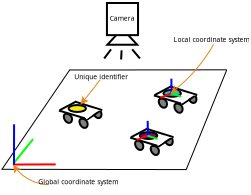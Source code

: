 <?xml version="1.0" encoding="UTF-8"?>
<dia:diagram xmlns:dia="http://www.lysator.liu.se/~alla/dia/">
  <dia:layer name="Background" visible="true" active="true">
    <dia:object type="Geometric - Isoceles Triangle" version="1" id="O0">
      <dia:attribute name="obj_pos">
        <dia:point val="22.929,13.872"/>
      </dia:attribute>
      <dia:attribute name="obj_bb">
        <dia:rectangle val="22.815,13.799;24.534,14.725"/>
      </dia:attribute>
      <dia:attribute name="meta">
        <dia:composite type="dict"/>
      </dia:attribute>
      <dia:attribute name="elem_corner">
        <dia:point val="22.929,13.872"/>
      </dia:attribute>
      <dia:attribute name="elem_width">
        <dia:real val="1.49"/>
      </dia:attribute>
      <dia:attribute name="elem_height">
        <dia:real val="0.802"/>
      </dia:attribute>
      <dia:attribute name="line_width">
        <dia:real val="0.1"/>
      </dia:attribute>
      <dia:attribute name="line_colour">
        <dia:color val="#000000"/>
      </dia:attribute>
      <dia:attribute name="fill_colour">
        <dia:color val="#ffffff"/>
      </dia:attribute>
      <dia:attribute name="show_background">
        <dia:boolean val="true"/>
      </dia:attribute>
      <dia:attribute name="line_style">
        <dia:enum val="0"/>
        <dia:real val="1"/>
      </dia:attribute>
      <dia:attribute name="flip_horizontal">
        <dia:boolean val="false"/>
      </dia:attribute>
      <dia:attribute name="flip_vertical">
        <dia:boolean val="false"/>
      </dia:attribute>
      <dia:attribute name="subscale">
        <dia:real val="1"/>
      </dia:attribute>
    </dia:object>
    <dia:object type="Geometric - Perfect Square" version="1" id="O1">
      <dia:attribute name="obj_pos">
        <dia:point val="22.908,12.588"/>
      </dia:attribute>
      <dia:attribute name="obj_bb">
        <dia:rectangle val="22.858,12.538;24.513,14.245"/>
      </dia:attribute>
      <dia:attribute name="meta">
        <dia:composite type="dict"/>
      </dia:attribute>
      <dia:attribute name="elem_corner">
        <dia:point val="22.908,12.588"/>
      </dia:attribute>
      <dia:attribute name="elem_width">
        <dia:real val="1.555"/>
      </dia:attribute>
      <dia:attribute name="elem_height">
        <dia:real val="1.607"/>
      </dia:attribute>
      <dia:attribute name="line_width">
        <dia:real val="0.1"/>
      </dia:attribute>
      <dia:attribute name="line_colour">
        <dia:color val="#000000"/>
      </dia:attribute>
      <dia:attribute name="fill_colour">
        <dia:color val="#ffffff"/>
      </dia:attribute>
      <dia:attribute name="show_background">
        <dia:boolean val="true"/>
      </dia:attribute>
      <dia:attribute name="line_style">
        <dia:enum val="0"/>
        <dia:real val="1"/>
      </dia:attribute>
      <dia:attribute name="flip_horizontal">
        <dia:boolean val="false"/>
      </dia:attribute>
      <dia:attribute name="flip_vertical">
        <dia:boolean val="false"/>
      </dia:attribute>
      <dia:attribute name="subscale">
        <dia:real val="1"/>
      </dia:attribute>
    </dia:object>
    <dia:object type="Standard - Beziergon" version="0" id="O2">
      <dia:attribute name="obj_pos">
        <dia:point val="22.421,17.896"/>
      </dia:attribute>
      <dia:attribute name="obj_bb">
        <dia:rectangle val="22.174,17.836;22.687,18.394"/>
      </dia:attribute>
      <dia:attribute name="bez_points">
        <dia:point val="22.421,17.896"/>
        <dia:point val="22.737,17.98"/>
        <dia:point val="22.674,18.401"/>
        <dia:point val="22.442,18.337"/>
        <dia:point val="22.211,18.274"/>
        <dia:point val="22.106,17.812"/>
      </dia:attribute>
      <dia:attribute name="corner_types">
        <dia:enum val="50663136"/>
        <dia:enum val="0"/>
        <dia:enum val="0"/>
      </dia:attribute>
      <dia:attribute name="line_width">
        <dia:real val="0.1"/>
      </dia:attribute>
      <dia:attribute name="inner_color">
        <dia:color val="#7f7f7f"/>
      </dia:attribute>
      <dia:attribute name="show_background">
        <dia:boolean val="true"/>
      </dia:attribute>
    </dia:object>
    <dia:object type="Standard - Text" version="1" id="O3">
      <dia:attribute name="obj_pos">
        <dia:point val="23.053,13.472"/>
      </dia:attribute>
      <dia:attribute name="obj_bb">
        <dia:rectangle val="23.053,13.157;24.384,13.975"/>
      </dia:attribute>
      <dia:attribute name="text">
        <dia:composite type="text">
          <dia:attribute name="string">
            <dia:string>#Camera
#</dia:string>
          </dia:attribute>
          <dia:attribute name="font">
            <dia:font family="sans" style="0" name="Helvetica"/>
          </dia:attribute>
          <dia:attribute name="height">
            <dia:real val="0.423"/>
          </dia:attribute>
          <dia:attribute name="pos">
            <dia:point val="23.053,13.472"/>
          </dia:attribute>
          <dia:attribute name="color">
            <dia:color val="#000000"/>
          </dia:attribute>
          <dia:attribute name="alignment">
            <dia:enum val="0"/>
          </dia:attribute>
        </dia:composite>
      </dia:attribute>
      <dia:attribute name="valign">
        <dia:enum val="3"/>
      </dia:attribute>
    </dia:object>
    <dia:object type="Standard - Line" version="0" id="O4">
      <dia:attribute name="obj_pos">
        <dia:point val="17.659,20.904"/>
      </dia:attribute>
      <dia:attribute name="obj_bb">
        <dia:rectangle val="17.625,15.885;21.091,20.939"/>
      </dia:attribute>
      <dia:attribute name="conn_endpoints">
        <dia:point val="17.659,20.904"/>
        <dia:point val="21.056,15.92"/>
      </dia:attribute>
      <dia:attribute name="numcp">
        <dia:int val="1"/>
      </dia:attribute>
      <dia:attribute name="line_width">
        <dia:real val="0.05"/>
      </dia:attribute>
    </dia:object>
    <dia:object type="Standard - Line" version="0" id="O5">
      <dia:attribute name="obj_pos">
        <dia:point val="21.043,15.938"/>
      </dia:attribute>
      <dia:attribute name="obj_bb">
        <dia:rectangle val="21.018,15.905;28.93,15.963"/>
      </dia:attribute>
      <dia:attribute name="conn_endpoints">
        <dia:point val="21.043,15.938"/>
        <dia:point val="28.905,15.93"/>
      </dia:attribute>
      <dia:attribute name="numcp">
        <dia:int val="1"/>
      </dia:attribute>
      <dia:attribute name="line_width">
        <dia:real val="0.05"/>
      </dia:attribute>
    </dia:object>
    <dia:object type="Standard - Line" version="0" id="O6">
      <dia:attribute name="obj_pos">
        <dia:point val="17.636,20.904"/>
      </dia:attribute>
      <dia:attribute name="obj_bb">
        <dia:rectangle val="17.611,20.879;26.917,20.942"/>
      </dia:attribute>
      <dia:attribute name="conn_endpoints">
        <dia:point val="17.636,20.904"/>
        <dia:point val="26.892,20.917"/>
      </dia:attribute>
      <dia:attribute name="numcp">
        <dia:int val="1"/>
      </dia:attribute>
      <dia:attribute name="line_width">
        <dia:real val="0.05"/>
      </dia:attribute>
    </dia:object>
    <dia:object type="Standard - Line" version="0" id="O7">
      <dia:attribute name="obj_pos">
        <dia:point val="28.897,15.936"/>
      </dia:attribute>
      <dia:attribute name="obj_bb">
        <dia:rectangle val="26.84,15.903;28.929,20.943"/>
      </dia:attribute>
      <dia:attribute name="conn_endpoints">
        <dia:point val="28.897,15.936"/>
        <dia:point val="26.873,20.91"/>
      </dia:attribute>
      <dia:attribute name="numcp">
        <dia:int val="1"/>
      </dia:attribute>
      <dia:attribute name="line_width">
        <dia:real val="0.05"/>
      </dia:attribute>
    </dia:object>
    <dia:object type="Standard - Line" version="0" id="O8">
      <dia:attribute name="obj_pos">
        <dia:point val="18.23,20.615"/>
      </dia:attribute>
      <dia:attribute name="obj_bb">
        <dia:rectangle val="18.16,19.321;19.288,20.685"/>
      </dia:attribute>
      <dia:attribute name="conn_endpoints">
        <dia:point val="18.23,20.615"/>
        <dia:point val="19.218,19.391"/>
      </dia:attribute>
      <dia:attribute name="numcp">
        <dia:int val="1"/>
      </dia:attribute>
      <dia:attribute name="line_color">
        <dia:color val="#00ff00"/>
      </dia:attribute>
    </dia:object>
    <dia:object type="Standard - Line" version="0" id="O9">
      <dia:attribute name="obj_pos">
        <dia:point val="18.207,20.665"/>
      </dia:attribute>
      <dia:attribute name="obj_bb">
        <dia:rectangle val="18.157,20.606;20.397,20.715"/>
      </dia:attribute>
      <dia:attribute name="conn_endpoints">
        <dia:point val="18.207,20.665"/>
        <dia:point val="20.347,20.657"/>
      </dia:attribute>
      <dia:attribute name="numcp">
        <dia:int val="1"/>
      </dia:attribute>
      <dia:attribute name="line_color">
        <dia:color val="#ff0000"/>
      </dia:attribute>
    </dia:object>
    <dia:object type="Standard - Line" version="0" id="O10">
      <dia:attribute name="obj_pos">
        <dia:point val="18.26,20.674"/>
      </dia:attribute>
      <dia:attribute name="obj_bb">
        <dia:rectangle val="18.21,18.602;18.315,20.724"/>
      </dia:attribute>
      <dia:attribute name="conn_endpoints">
        <dia:point val="18.26,20.674"/>
        <dia:point val="18.265,18.652"/>
      </dia:attribute>
      <dia:attribute name="numcp">
        <dia:int val="1"/>
      </dia:attribute>
      <dia:attribute name="line_color">
        <dia:color val="#0000ff"/>
      </dia:attribute>
    </dia:object>
    <dia:object type="Standard - Beziergon" version="0" id="O11">
      <dia:attribute name="obj_pos">
        <dia:point val="20.948,18.135"/>
      </dia:attribute>
      <dia:attribute name="obj_bb">
        <dia:rectangle val="20.701,18.075;21.214,18.633"/>
      </dia:attribute>
      <dia:attribute name="bez_points">
        <dia:point val="20.948,18.135"/>
        <dia:point val="21.264,18.219"/>
        <dia:point val="21.201,18.639"/>
        <dia:point val="20.969,18.576"/>
        <dia:point val="20.738,18.513"/>
        <dia:point val="20.633,18.051"/>
      </dia:attribute>
      <dia:attribute name="corner_types">
        <dia:enum val="50663136"/>
        <dia:enum val="0"/>
        <dia:enum val="0"/>
      </dia:attribute>
      <dia:attribute name="line_width">
        <dia:real val="0.1"/>
      </dia:attribute>
      <dia:attribute name="inner_color">
        <dia:color val="#7f7f7f"/>
      </dia:attribute>
      <dia:attribute name="show_background">
        <dia:boolean val="true"/>
      </dia:attribute>
    </dia:object>
    <dia:object type="Standard - Line" version="0" id="O12">
      <dia:attribute name="obj_pos">
        <dia:point val="20.507,17.966"/>
      </dia:attribute>
      <dia:attribute name="obj_bb">
        <dia:rectangle val="20.445,17.904;22.041,18.47"/>
      </dia:attribute>
      <dia:attribute name="conn_endpoints">
        <dia:point val="20.507,17.966"/>
        <dia:point val="21.978,18.408"/>
      </dia:attribute>
      <dia:attribute name="numcp">
        <dia:int val="1"/>
      </dia:attribute>
    </dia:object>
    <dia:object type="Standard - Beziergon" version="0" id="O13">
      <dia:attribute name="obj_pos">
        <dia:point val="21.729,18.386"/>
      </dia:attribute>
      <dia:attribute name="obj_bb">
        <dia:rectangle val="21.482,18.326;21.995,18.884"/>
      </dia:attribute>
      <dia:attribute name="bez_points">
        <dia:point val="21.729,18.386"/>
        <dia:point val="22.045,18.47"/>
        <dia:point val="21.982,18.891"/>
        <dia:point val="21.75,18.828"/>
        <dia:point val="21.519,18.765"/>
        <dia:point val="21.414,18.302"/>
      </dia:attribute>
      <dia:attribute name="corner_types">
        <dia:enum val="50663136"/>
        <dia:enum val="0"/>
        <dia:enum val="0"/>
      </dia:attribute>
      <dia:attribute name="line_width">
        <dia:real val="0.1"/>
      </dia:attribute>
      <dia:attribute name="inner_color">
        <dia:color val="#7f7f7f"/>
      </dia:attribute>
      <dia:attribute name="show_background">
        <dia:boolean val="true"/>
      </dia:attribute>
    </dia:object>
    <dia:object type="Standard - Line" version="0" id="O14">
      <dia:attribute name="obj_pos">
        <dia:point val="20.549,17.945"/>
      </dia:attribute>
      <dia:attribute name="obj_bb">
        <dia:rectangle val="20.481,17.439;21.448,18.013"/>
      </dia:attribute>
      <dia:attribute name="conn_endpoints">
        <dia:point val="20.549,17.945"/>
        <dia:point val="21.381,17.507"/>
      </dia:attribute>
      <dia:attribute name="numcp">
        <dia:int val="1"/>
      </dia:attribute>
    </dia:object>
    <dia:object type="Standard - Line" version="0" id="O15">
      <dia:attribute name="obj_pos">
        <dia:point val="21.327,17.525"/>
      </dia:attribute>
      <dia:attribute name="obj_bb">
        <dia:rectangle val="21.264,17.462;22.735,18.008"/>
      </dia:attribute>
      <dia:attribute name="conn_endpoints">
        <dia:point val="21.327,17.525"/>
        <dia:point val="22.672,17.945"/>
      </dia:attribute>
      <dia:attribute name="numcp">
        <dia:int val="1"/>
      </dia:attribute>
    </dia:object>
    <dia:object type="Standard - Line" version="0" id="O16">
      <dia:attribute name="obj_pos">
        <dia:point val="22.652,17.922"/>
      </dia:attribute>
      <dia:attribute name="obj_bb">
        <dia:rectangle val="21.863,17.853;22.721,18.476"/>
      </dia:attribute>
      <dia:attribute name="conn_endpoints">
        <dia:point val="22.652,17.922"/>
        <dia:point val="21.933,18.406"/>
      </dia:attribute>
      <dia:attribute name="numcp">
        <dia:int val="1"/>
      </dia:attribute>
    </dia:object>
    <dia:object type="Geometric - Isoceles Triangle" version="1" id="O17">
      <dia:attribute name="obj_pos">
        <dia:point val="22.057,17.888"/>
      </dia:attribute>
      <dia:attribute name="obj_bb">
        <dia:rectangle val="21.899,17.862;22.63,17.98"/>
      </dia:attribute>
      <dia:attribute name="meta">
        <dia:composite type="dict"/>
      </dia:attribute>
      <dia:attribute name="elem_corner">
        <dia:point val="22.057,17.888"/>
      </dia:attribute>
      <dia:attribute name="elem_width">
        <dia:real val="0.415"/>
      </dia:attribute>
      <dia:attribute name="elem_height">
        <dia:real val="0.067"/>
      </dia:attribute>
      <dia:attribute name="line_width">
        <dia:real val="0.05"/>
      </dia:attribute>
      <dia:attribute name="line_colour">
        <dia:color val="#ffffff"/>
      </dia:attribute>
      <dia:attribute name="fill_colour">
        <dia:color val="#ffffff"/>
      </dia:attribute>
      <dia:attribute name="show_background">
        <dia:boolean val="true"/>
      </dia:attribute>
      <dia:attribute name="line_style">
        <dia:enum val="0"/>
        <dia:real val="1"/>
      </dia:attribute>
      <dia:attribute name="flip_horizontal">
        <dia:boolean val="false"/>
      </dia:attribute>
      <dia:attribute name="flip_vertical">
        <dia:boolean val="false"/>
      </dia:attribute>
      <dia:attribute name="subscale">
        <dia:real val="1"/>
      </dia:attribute>
    </dia:object>
    <dia:object type="Geometric - Vertical Parallelogram" version="1" id="O18">
      <dia:attribute name="obj_pos">
        <dia:point val="21.932,17.983"/>
      </dia:attribute>
      <dia:attribute name="obj_bb">
        <dia:rectangle val="21.882,17.886;22.203,18.391"/>
      </dia:attribute>
      <dia:attribute name="meta">
        <dia:composite type="dict"/>
      </dia:attribute>
      <dia:attribute name="elem_corner">
        <dia:point val="21.932,17.983"/>
      </dia:attribute>
      <dia:attribute name="elem_width">
        <dia:real val="0.221"/>
      </dia:attribute>
      <dia:attribute name="elem_height">
        <dia:real val="0.312"/>
      </dia:attribute>
      <dia:attribute name="line_width">
        <dia:real val="0.1"/>
      </dia:attribute>
      <dia:attribute name="line_colour">
        <dia:color val="#ffffff"/>
      </dia:attribute>
      <dia:attribute name="fill_colour">
        <dia:color val="#ffffff"/>
      </dia:attribute>
      <dia:attribute name="show_background">
        <dia:boolean val="true"/>
      </dia:attribute>
      <dia:attribute name="line_style">
        <dia:enum val="0"/>
        <dia:real val="1"/>
      </dia:attribute>
      <dia:attribute name="flip_horizontal">
        <dia:boolean val="false"/>
      </dia:attribute>
      <dia:attribute name="flip_vertical">
        <dia:boolean val="false"/>
      </dia:attribute>
      <dia:attribute name="subscale">
        <dia:real val="1"/>
      </dia:attribute>
    </dia:object>
    <dia:object type="Standard - Ellipse" version="0" id="O19">
      <dia:attribute name="obj_pos">
        <dia:point val="20.991,17.691"/>
      </dia:attribute>
      <dia:attribute name="obj_bb">
        <dia:rectangle val="20.941,17.641;21.907,18.086"/>
      </dia:attribute>
      <dia:attribute name="elem_corner">
        <dia:point val="20.991,17.691"/>
      </dia:attribute>
      <dia:attribute name="elem_width">
        <dia:real val="0.866"/>
      </dia:attribute>
      <dia:attribute name="elem_height">
        <dia:real val="0.345"/>
      </dia:attribute>
      <dia:attribute name="border_width">
        <dia:real val="0.1"/>
      </dia:attribute>
      <dia:attribute name="inner_color">
        <dia:color val="#f2ec11"/>
      </dia:attribute>
    </dia:object>
    <dia:object type="Standard - Line" version="0" id="O20">
      <dia:attribute name="obj_pos">
        <dia:point val="22.369,17.948"/>
      </dia:attribute>
      <dia:attribute name="obj_bb">
        <dia:rectangle val="21.736,17.843;22.474,18.447"/>
      </dia:attribute>
      <dia:attribute name="conn_endpoints">
        <dia:point val="22.369,17.948"/>
        <dia:point val="21.841,18.342"/>
      </dia:attribute>
      <dia:attribute name="numcp">
        <dia:int val="1"/>
      </dia:attribute>
      <dia:attribute name="line_color">
        <dia:color val="#ffffff"/>
      </dia:attribute>
      <dia:attribute name="line_width">
        <dia:real val="0.15"/>
      </dia:attribute>
    </dia:object>
    <dia:object type="Standard - Line" version="0" id="O21">
      <dia:attribute name="obj_pos">
        <dia:point val="22.472,17.956"/>
      </dia:attribute>
      <dia:attribute name="obj_bb">
        <dia:rectangle val="22.326,17.909;22.518,18.049"/>
      </dia:attribute>
      <dia:attribute name="conn_endpoints">
        <dia:point val="22.472,17.956"/>
        <dia:point val="22.372,18.003"/>
      </dia:attribute>
      <dia:attribute name="numcp">
        <dia:int val="1"/>
      </dia:attribute>
      <dia:attribute name="line_color">
        <dia:color val="#ffffff"/>
      </dia:attribute>
      <dia:attribute name="line_width">
        <dia:real val="0.07"/>
      </dia:attribute>
      <dia:connections>
        <dia:connection handle="0" to="O17" connection="1"/>
      </dia:connections>
    </dia:object>
    <dia:group>
      <dia:object type="Standard - Beziergon" version="0" id="O22">
        <dia:attribute name="obj_pos">
          <dia:point val="25.985,19.25"/>
        </dia:attribute>
        <dia:attribute name="obj_bb">
          <dia:rectangle val="25.738,19.19;26.25,19.748"/>
        </dia:attribute>
        <dia:attribute name="bez_points">
          <dia:point val="25.985,19.25"/>
          <dia:point val="26.3,19.334"/>
          <dia:point val="26.237,19.754"/>
          <dia:point val="26.006,19.691"/>
          <dia:point val="25.774,19.628"/>
          <dia:point val="25.669,19.166"/>
        </dia:attribute>
        <dia:attribute name="corner_types">
          <dia:enum val="50663136"/>
          <dia:enum val="0"/>
          <dia:enum val="0"/>
        </dia:attribute>
        <dia:attribute name="line_width">
          <dia:real val="0.1"/>
        </dia:attribute>
        <dia:attribute name="inner_color">
          <dia:color val="#7f7f7f"/>
        </dia:attribute>
        <dia:attribute name="show_background">
          <dia:boolean val="true"/>
        </dia:attribute>
      </dia:object>
      <dia:object type="Standard - Beziergon" version="0" id="O23">
        <dia:attribute name="obj_pos">
          <dia:point val="24.511,19.488"/>
        </dia:attribute>
        <dia:attribute name="obj_bb">
          <dia:rectangle val="24.264,19.428;24.777,19.986"/>
        </dia:attribute>
        <dia:attribute name="bez_points">
          <dia:point val="24.511,19.488"/>
          <dia:point val="24.827,19.573"/>
          <dia:point val="24.764,19.993"/>
          <dia:point val="24.532,19.93"/>
          <dia:point val="24.301,19.867"/>
          <dia:point val="24.196,19.404"/>
        </dia:attribute>
        <dia:attribute name="corner_types">
          <dia:enum val="50663136"/>
          <dia:enum val="0"/>
          <dia:enum val="0"/>
        </dia:attribute>
        <dia:attribute name="line_width">
          <dia:real val="0.1"/>
        </dia:attribute>
        <dia:attribute name="inner_color">
          <dia:color val="#7f7f7f"/>
        </dia:attribute>
        <dia:attribute name="show_background">
          <dia:boolean val="true"/>
        </dia:attribute>
      </dia:object>
      <dia:object type="Standard - Line" version="0" id="O24">
        <dia:attribute name="obj_pos">
          <dia:point val="24.07,19.32"/>
        </dia:attribute>
        <dia:attribute name="obj_bb">
          <dia:rectangle val="24.008,19.258;25.604,19.824"/>
        </dia:attribute>
        <dia:attribute name="conn_endpoints">
          <dia:point val="24.07,19.32"/>
          <dia:point val="25.541,19.762"/>
        </dia:attribute>
        <dia:attribute name="numcp">
          <dia:int val="1"/>
        </dia:attribute>
      </dia:object>
      <dia:object type="Standard - Beziergon" version="0" id="O25">
        <dia:attribute name="obj_pos">
          <dia:point val="25.293,19.74"/>
        </dia:attribute>
        <dia:attribute name="obj_bb">
          <dia:rectangle val="25.045,19.68;25.558,20.238"/>
        </dia:attribute>
        <dia:attribute name="bez_points">
          <dia:point val="25.293,19.74"/>
          <dia:point val="25.608,19.824"/>
          <dia:point val="25.545,20.244"/>
          <dia:point val="25.314,20.181"/>
          <dia:point val="25.082,20.118"/>
          <dia:point val="24.977,19.656"/>
        </dia:attribute>
        <dia:attribute name="corner_types">
          <dia:enum val="50663136"/>
          <dia:enum val="0"/>
          <dia:enum val="0"/>
        </dia:attribute>
        <dia:attribute name="line_width">
          <dia:real val="0.1"/>
        </dia:attribute>
        <dia:attribute name="inner_color">
          <dia:color val="#7f7f7f"/>
        </dia:attribute>
        <dia:attribute name="show_background">
          <dia:boolean val="true"/>
        </dia:attribute>
      </dia:object>
      <dia:object type="Standard - Line" version="0" id="O26">
        <dia:attribute name="obj_pos">
          <dia:point val="24.112,19.299"/>
        </dia:attribute>
        <dia:attribute name="obj_bb">
          <dia:rectangle val="24.044,18.793;25.011,19.367"/>
        </dia:attribute>
        <dia:attribute name="conn_endpoints">
          <dia:point val="24.112,19.299"/>
          <dia:point val="24.944,18.86"/>
        </dia:attribute>
        <dia:attribute name="numcp">
          <dia:int val="1"/>
        </dia:attribute>
      </dia:object>
      <dia:object type="Standard - Line" version="0" id="O27">
        <dia:attribute name="obj_pos">
          <dia:point val="24.89,18.879"/>
        </dia:attribute>
        <dia:attribute name="obj_bb">
          <dia:rectangle val="24.827,18.816;26.298,19.362"/>
        </dia:attribute>
        <dia:attribute name="conn_endpoints">
          <dia:point val="24.89,18.879"/>
          <dia:point val="26.235,19.299"/>
        </dia:attribute>
        <dia:attribute name="numcp">
          <dia:int val="1"/>
        </dia:attribute>
      </dia:object>
      <dia:object type="Standard - Line" version="0" id="O28">
        <dia:attribute name="obj_pos">
          <dia:point val="26.215,19.276"/>
        </dia:attribute>
        <dia:attribute name="obj_bb">
          <dia:rectangle val="25.427,19.207;26.284,19.829"/>
        </dia:attribute>
        <dia:attribute name="conn_endpoints">
          <dia:point val="26.215,19.276"/>
          <dia:point val="25.496,19.76"/>
        </dia:attribute>
        <dia:attribute name="numcp">
          <dia:int val="1"/>
        </dia:attribute>
      </dia:object>
      <dia:object type="Geometric - Isoceles Triangle" version="1" id="O29">
        <dia:attribute name="obj_pos">
          <dia:point val="25.62,19.242"/>
        </dia:attribute>
        <dia:attribute name="obj_bb">
          <dia:rectangle val="25.462,19.216;26.193,19.334"/>
        </dia:attribute>
        <dia:attribute name="meta">
          <dia:composite type="dict"/>
        </dia:attribute>
        <dia:attribute name="elem_corner">
          <dia:point val="25.62,19.242"/>
        </dia:attribute>
        <dia:attribute name="elem_width">
          <dia:real val="0.415"/>
        </dia:attribute>
        <dia:attribute name="elem_height">
          <dia:real val="0.067"/>
        </dia:attribute>
        <dia:attribute name="line_width">
          <dia:real val="0.05"/>
        </dia:attribute>
        <dia:attribute name="line_colour">
          <dia:color val="#ffffff"/>
        </dia:attribute>
        <dia:attribute name="fill_colour">
          <dia:color val="#ffffff"/>
        </dia:attribute>
        <dia:attribute name="show_background">
          <dia:boolean val="true"/>
        </dia:attribute>
        <dia:attribute name="line_style">
          <dia:enum val="0"/>
          <dia:real val="1"/>
        </dia:attribute>
        <dia:attribute name="flip_horizontal">
          <dia:boolean val="false"/>
        </dia:attribute>
        <dia:attribute name="flip_vertical">
          <dia:boolean val="false"/>
        </dia:attribute>
        <dia:attribute name="subscale">
          <dia:real val="1"/>
        </dia:attribute>
      </dia:object>
      <dia:object type="Geometric - Vertical Parallelogram" version="1" id="O30">
        <dia:attribute name="obj_pos">
          <dia:point val="25.495,19.337"/>
        </dia:attribute>
        <dia:attribute name="obj_bb">
          <dia:rectangle val="25.445,19.24;25.766,19.745"/>
        </dia:attribute>
        <dia:attribute name="meta">
          <dia:composite type="dict"/>
        </dia:attribute>
        <dia:attribute name="elem_corner">
          <dia:point val="25.495,19.337"/>
        </dia:attribute>
        <dia:attribute name="elem_width">
          <dia:real val="0.221"/>
        </dia:attribute>
        <dia:attribute name="elem_height">
          <dia:real val="0.312"/>
        </dia:attribute>
        <dia:attribute name="line_width">
          <dia:real val="0.1"/>
        </dia:attribute>
        <dia:attribute name="line_colour">
          <dia:color val="#ffffff"/>
        </dia:attribute>
        <dia:attribute name="fill_colour">
          <dia:color val="#ffffff"/>
        </dia:attribute>
        <dia:attribute name="show_background">
          <dia:boolean val="true"/>
        </dia:attribute>
        <dia:attribute name="line_style">
          <dia:enum val="0"/>
          <dia:real val="1"/>
        </dia:attribute>
        <dia:attribute name="flip_horizontal">
          <dia:boolean val="false"/>
        </dia:attribute>
        <dia:attribute name="flip_vertical">
          <dia:boolean val="false"/>
        </dia:attribute>
        <dia:attribute name="subscale">
          <dia:real val="1"/>
        </dia:attribute>
      </dia:object>
      <dia:object type="Standard - Ellipse" version="0" id="O31">
        <dia:attribute name="obj_pos">
          <dia:point val="24.554,19.044"/>
        </dia:attribute>
        <dia:attribute name="obj_bb">
          <dia:rectangle val="24.504,18.994;25.47,19.44"/>
        </dia:attribute>
        <dia:attribute name="elem_corner">
          <dia:point val="24.554,19.044"/>
        </dia:attribute>
        <dia:attribute name="elem_width">
          <dia:real val="0.866"/>
        </dia:attribute>
        <dia:attribute name="elem_height">
          <dia:real val="0.345"/>
        </dia:attribute>
        <dia:attribute name="border_width">
          <dia:real val="0.1"/>
        </dia:attribute>
        <dia:attribute name="inner_color">
          <dia:color val="#800080"/>
        </dia:attribute>
      </dia:object>
      <dia:object type="Standard - Line" version="0" id="O32">
        <dia:attribute name="obj_pos">
          <dia:point val="24.98,19.197"/>
        </dia:attribute>
        <dia:attribute name="obj_bb">
          <dia:rectangle val="24.331,19.132;25.045,19.502"/>
        </dia:attribute>
        <dia:attribute name="conn_endpoints">
          <dia:point val="24.98,19.197"/>
          <dia:point val="24.397,19.437"/>
        </dia:attribute>
        <dia:attribute name="numcp">
          <dia:int val="1"/>
        </dia:attribute>
        <dia:attribute name="line_color">
          <dia:color val="#ff0000"/>
        </dia:attribute>
      </dia:object>
      <dia:object type="Standard - Line" version="0" id="O33">
        <dia:attribute name="obj_pos">
          <dia:point val="24.954,19.203"/>
        </dia:attribute>
        <dia:attribute name="obj_bb">
          <dia:rectangle val="24.894,18.431;25.005,19.254"/>
        </dia:attribute>
        <dia:attribute name="conn_endpoints">
          <dia:point val="24.954,19.203"/>
          <dia:point val="24.945,18.482"/>
        </dia:attribute>
        <dia:attribute name="numcp">
          <dia:int val="1"/>
        </dia:attribute>
        <dia:attribute name="line_color">
          <dia:color val="#0000ff"/>
        </dia:attribute>
      </dia:object>
      <dia:object type="Standard - Line" version="0" id="O34">
        <dia:attribute name="obj_pos">
          <dia:point val="24.939,19.226"/>
        </dia:attribute>
        <dia:attribute name="obj_bb">
          <dia:rectangle val="24.877,19.163;25.506,19.447"/>
        </dia:attribute>
        <dia:attribute name="conn_endpoints">
          <dia:point val="24.939,19.226"/>
          <dia:point val="25.443,19.384"/>
        </dia:attribute>
        <dia:attribute name="numcp">
          <dia:int val="1"/>
        </dia:attribute>
        <dia:attribute name="line_color">
          <dia:color val="#00ff00"/>
        </dia:attribute>
      </dia:object>
      <dia:object type="Standard - Line" version="0" id="O35">
        <dia:attribute name="obj_pos">
          <dia:point val="25.921,19.321"/>
        </dia:attribute>
        <dia:attribute name="obj_bb">
          <dia:rectangle val="25.468,19.217;26.025,19.663"/>
        </dia:attribute>
        <dia:attribute name="conn_endpoints">
          <dia:point val="25.921,19.321"/>
          <dia:point val="25.572,19.559"/>
        </dia:attribute>
        <dia:attribute name="numcp">
          <dia:int val="1"/>
        </dia:attribute>
        <dia:attribute name="line_color">
          <dia:color val="#ffffff"/>
        </dia:attribute>
        <dia:attribute name="line_width">
          <dia:real val="0.15"/>
        </dia:attribute>
      </dia:object>
      <dia:object type="Standard - Line" version="0" id="O36">
        <dia:attribute name="obj_pos">
          <dia:point val="26.018,19.311"/>
        </dia:attribute>
        <dia:attribute name="obj_bb">
          <dia:rectangle val="25.888,19.263;26.066,19.404"/>
        </dia:attribute>
        <dia:attribute name="conn_endpoints">
          <dia:point val="26.018,19.311"/>
          <dia:point val="25.935,19.357"/>
        </dia:attribute>
        <dia:attribute name="numcp">
          <dia:int val="1"/>
        </dia:attribute>
        <dia:attribute name="line_color">
          <dia:color val="#ffffff"/>
        </dia:attribute>
        <dia:attribute name="line_width">
          <dia:real val="0.07"/>
        </dia:attribute>
      </dia:object>
    </dia:group>
    <dia:group>
      <dia:object type="Standard - Beziergon" version="0" id="O37">
        <dia:attribute name="obj_pos">
          <dia:point val="27.169,17.138"/>
        </dia:attribute>
        <dia:attribute name="obj_bb">
          <dia:rectangle val="26.922,17.078;27.435,17.636"/>
        </dia:attribute>
        <dia:attribute name="bez_points">
          <dia:point val="27.169,17.138"/>
          <dia:point val="27.484,17.222"/>
          <dia:point val="27.421,17.643"/>
          <dia:point val="27.19,17.579"/>
          <dia:point val="26.959,17.516"/>
          <dia:point val="26.854,17.054"/>
        </dia:attribute>
        <dia:attribute name="corner_types">
          <dia:enum val="50663136"/>
          <dia:enum val="0"/>
          <dia:enum val="0"/>
        </dia:attribute>
        <dia:attribute name="line_width">
          <dia:real val="0.1"/>
        </dia:attribute>
        <dia:attribute name="inner_color">
          <dia:color val="#7f7f7f"/>
        </dia:attribute>
        <dia:attribute name="show_background">
          <dia:boolean val="true"/>
        </dia:attribute>
      </dia:object>
      <dia:object type="Standard - Beziergon" version="0" id="O38">
        <dia:attribute name="obj_pos">
          <dia:point val="25.696,17.377"/>
        </dia:attribute>
        <dia:attribute name="obj_bb">
          <dia:rectangle val="25.448,17.317;25.961,17.875"/>
        </dia:attribute>
        <dia:attribute name="bez_points">
          <dia:point val="25.696,17.377"/>
          <dia:point val="26.011,17.461"/>
          <dia:point val="25.948,17.881"/>
          <dia:point val="25.717,17.818"/>
          <dia:point val="25.485,17.755"/>
          <dia:point val="25.38,17.293"/>
        </dia:attribute>
        <dia:attribute name="corner_types">
          <dia:enum val="50663136"/>
          <dia:enum val="0"/>
          <dia:enum val="0"/>
        </dia:attribute>
        <dia:attribute name="line_width">
          <dia:real val="0.1"/>
        </dia:attribute>
        <dia:attribute name="inner_color">
          <dia:color val="#7f7f7f"/>
        </dia:attribute>
        <dia:attribute name="show_background">
          <dia:boolean val="true"/>
        </dia:attribute>
      </dia:object>
      <dia:object type="Standard - Line" version="0" id="O39">
        <dia:attribute name="obj_pos">
          <dia:point val="25.254,17.209"/>
        </dia:attribute>
        <dia:attribute name="obj_bb">
          <dia:rectangle val="25.192,17.146;26.788,17.712"/>
        </dia:attribute>
        <dia:attribute name="conn_endpoints">
          <dia:point val="25.254,17.209"/>
          <dia:point val="26.726,17.65"/>
        </dia:attribute>
        <dia:attribute name="numcp">
          <dia:int val="1"/>
        </dia:attribute>
      </dia:object>
      <dia:object type="Standard - Beziergon" version="0" id="O40">
        <dia:attribute name="obj_pos">
          <dia:point val="26.477,17.628"/>
        </dia:attribute>
        <dia:attribute name="obj_bb">
          <dia:rectangle val="26.23,17.568;26.742,18.126"/>
        </dia:attribute>
        <dia:attribute name="bez_points">
          <dia:point val="26.477,17.628"/>
          <dia:point val="26.792,17.712"/>
          <dia:point val="26.729,18.133"/>
          <dia:point val="26.498,18.07"/>
          <dia:point val="26.267,18.007"/>
          <dia:point val="26.161,17.544"/>
        </dia:attribute>
        <dia:attribute name="corner_types">
          <dia:enum val="50663136"/>
          <dia:enum val="0"/>
          <dia:enum val="0"/>
        </dia:attribute>
        <dia:attribute name="line_width">
          <dia:real val="0.1"/>
        </dia:attribute>
        <dia:attribute name="inner_color">
          <dia:color val="#7f7f7f"/>
        </dia:attribute>
        <dia:attribute name="show_background">
          <dia:boolean val="true"/>
        </dia:attribute>
      </dia:object>
      <dia:object type="Standard - Line" version="0" id="O41">
        <dia:attribute name="obj_pos">
          <dia:point val="25.296,17.188"/>
        </dia:attribute>
        <dia:attribute name="obj_bb">
          <dia:rectangle val="25.229,16.681;26.196,17.255"/>
        </dia:attribute>
        <dia:attribute name="conn_endpoints">
          <dia:point val="25.296,17.188"/>
          <dia:point val="26.128,16.749"/>
        </dia:attribute>
        <dia:attribute name="numcp">
          <dia:int val="1"/>
        </dia:attribute>
      </dia:object>
      <dia:object type="Standard - Line" version="0" id="O42">
        <dia:attribute name="obj_pos">
          <dia:point val="26.074,16.767"/>
        </dia:attribute>
        <dia:attribute name="obj_bb">
          <dia:rectangle val="26.011,16.704;27.482,17.25"/>
        </dia:attribute>
        <dia:attribute name="conn_endpoints">
          <dia:point val="26.074,16.767"/>
          <dia:point val="27.419,17.188"/>
        </dia:attribute>
        <dia:attribute name="numcp">
          <dia:int val="1"/>
        </dia:attribute>
      </dia:object>
      <dia:object type="Standard - Line" version="0" id="O43">
        <dia:attribute name="obj_pos">
          <dia:point val="27.399,17.165"/>
        </dia:attribute>
        <dia:attribute name="obj_bb">
          <dia:rectangle val="26.611,17.095;27.468,17.718"/>
        </dia:attribute>
        <dia:attribute name="conn_endpoints">
          <dia:point val="27.399,17.165"/>
          <dia:point val="26.68,17.648"/>
        </dia:attribute>
        <dia:attribute name="numcp">
          <dia:int val="1"/>
        </dia:attribute>
      </dia:object>
      <dia:object type="Geometric - Isoceles Triangle" version="1" id="O44">
        <dia:attribute name="obj_pos">
          <dia:point val="26.804,17.13"/>
        </dia:attribute>
        <dia:attribute name="obj_bb">
          <dia:rectangle val="26.647,17.104;27.377,17.223"/>
        </dia:attribute>
        <dia:attribute name="meta">
          <dia:composite type="dict"/>
        </dia:attribute>
        <dia:attribute name="elem_corner">
          <dia:point val="26.804,17.13"/>
        </dia:attribute>
        <dia:attribute name="elem_width">
          <dia:real val="0.415"/>
        </dia:attribute>
        <dia:attribute name="elem_height">
          <dia:real val="0.067"/>
        </dia:attribute>
        <dia:attribute name="line_width">
          <dia:real val="0.05"/>
        </dia:attribute>
        <dia:attribute name="line_colour">
          <dia:color val="#ffffff"/>
        </dia:attribute>
        <dia:attribute name="fill_colour">
          <dia:color val="#ffffff"/>
        </dia:attribute>
        <dia:attribute name="show_background">
          <dia:boolean val="true"/>
        </dia:attribute>
        <dia:attribute name="line_style">
          <dia:enum val="0"/>
          <dia:real val="1"/>
        </dia:attribute>
        <dia:attribute name="flip_horizontal">
          <dia:boolean val="false"/>
        </dia:attribute>
        <dia:attribute name="flip_vertical">
          <dia:boolean val="false"/>
        </dia:attribute>
        <dia:attribute name="subscale">
          <dia:real val="1"/>
        </dia:attribute>
      </dia:object>
      <dia:object type="Geometric - Vertical Parallelogram" version="1" id="O45">
        <dia:attribute name="obj_pos">
          <dia:point val="26.679,17.225"/>
        </dia:attribute>
        <dia:attribute name="obj_bb">
          <dia:rectangle val="26.629,17.128;26.95,17.633"/>
        </dia:attribute>
        <dia:attribute name="meta">
          <dia:composite type="dict"/>
        </dia:attribute>
        <dia:attribute name="elem_corner">
          <dia:point val="26.679,17.225"/>
        </dia:attribute>
        <dia:attribute name="elem_width">
          <dia:real val="0.221"/>
        </dia:attribute>
        <dia:attribute name="elem_height">
          <dia:real val="0.312"/>
        </dia:attribute>
        <dia:attribute name="line_width">
          <dia:real val="0.1"/>
        </dia:attribute>
        <dia:attribute name="line_colour">
          <dia:color val="#ffffff"/>
        </dia:attribute>
        <dia:attribute name="fill_colour">
          <dia:color val="#ffffff"/>
        </dia:attribute>
        <dia:attribute name="show_background">
          <dia:boolean val="true"/>
        </dia:attribute>
        <dia:attribute name="line_style">
          <dia:enum val="0"/>
          <dia:real val="1"/>
        </dia:attribute>
        <dia:attribute name="flip_horizontal">
          <dia:boolean val="false"/>
        </dia:attribute>
        <dia:attribute name="flip_vertical">
          <dia:boolean val="false"/>
        </dia:attribute>
        <dia:attribute name="subscale">
          <dia:real val="1"/>
        </dia:attribute>
      </dia:object>
      <dia:object type="Standard - Ellipse" version="0" id="O46">
        <dia:attribute name="obj_pos">
          <dia:point val="25.738,16.933"/>
        </dia:attribute>
        <dia:attribute name="obj_bb">
          <dia:rectangle val="25.688,16.883;26.654,17.328"/>
        </dia:attribute>
        <dia:attribute name="elem_corner">
          <dia:point val="25.738,16.933"/>
        </dia:attribute>
        <dia:attribute name="elem_width">
          <dia:real val="0.866"/>
        </dia:attribute>
        <dia:attribute name="elem_height">
          <dia:real val="0.345"/>
        </dia:attribute>
        <dia:attribute name="border_width">
          <dia:real val="0.1"/>
        </dia:attribute>
        <dia:attribute name="inner_color">
          <dia:color val="#11c6f2"/>
        </dia:attribute>
      </dia:object>
      <dia:object type="Standard - Line" version="0" id="O47">
        <dia:attribute name="obj_pos">
          <dia:point val="26.164,17.085"/>
        </dia:attribute>
        <dia:attribute name="obj_bb">
          <dia:rectangle val="25.516,17.02;26.23,17.39"/>
        </dia:attribute>
        <dia:attribute name="conn_endpoints">
          <dia:point val="26.164,17.085"/>
          <dia:point val="25.581,17.325"/>
        </dia:attribute>
        <dia:attribute name="numcp">
          <dia:int val="1"/>
        </dia:attribute>
        <dia:attribute name="line_color">
          <dia:color val="#ff0000"/>
        </dia:attribute>
      </dia:object>
      <dia:object type="Standard - Line" version="0" id="O48">
        <dia:attribute name="obj_pos">
          <dia:point val="26.139,17.091"/>
        </dia:attribute>
        <dia:attribute name="obj_bb">
          <dia:rectangle val="26.078,16.319;26.189,17.142"/>
        </dia:attribute>
        <dia:attribute name="conn_endpoints">
          <dia:point val="26.139,17.091"/>
          <dia:point val="26.129,16.37"/>
        </dia:attribute>
        <dia:attribute name="numcp">
          <dia:int val="1"/>
        </dia:attribute>
        <dia:attribute name="line_color">
          <dia:color val="#0000ff"/>
        </dia:attribute>
      </dia:object>
      <dia:object type="Standard - Line" version="0" id="O49">
        <dia:attribute name="obj_pos">
          <dia:point val="26.124,17.114"/>
        </dia:attribute>
        <dia:attribute name="obj_bb">
          <dia:rectangle val="26.061,17.051;26.69,17.335"/>
        </dia:attribute>
        <dia:attribute name="conn_endpoints">
          <dia:point val="26.124,17.114"/>
          <dia:point val="26.627,17.272"/>
        </dia:attribute>
        <dia:attribute name="numcp">
          <dia:int val="1"/>
        </dia:attribute>
        <dia:attribute name="line_color">
          <dia:color val="#00ff00"/>
        </dia:attribute>
      </dia:object>
      <dia:object type="Standard - Line" version="0" id="O50">
        <dia:attribute name="obj_pos">
          <dia:point val="27.105,17.209"/>
        </dia:attribute>
        <dia:attribute name="obj_bb">
          <dia:rectangle val="26.652,17.105;27.209,17.551"/>
        </dia:attribute>
        <dia:attribute name="conn_endpoints">
          <dia:point val="27.105,17.209"/>
          <dia:point val="26.756,17.447"/>
        </dia:attribute>
        <dia:attribute name="numcp">
          <dia:int val="1"/>
        </dia:attribute>
        <dia:attribute name="line_color">
          <dia:color val="#ffffff"/>
        </dia:attribute>
        <dia:attribute name="line_width">
          <dia:real val="0.15"/>
        </dia:attribute>
      </dia:object>
      <dia:object type="Standard - Line" version="0" id="O51">
        <dia:attribute name="obj_pos">
          <dia:point val="27.203,17.199"/>
        </dia:attribute>
        <dia:attribute name="obj_bb">
          <dia:rectangle val="27.072,17.151;27.25,17.292"/>
        </dia:attribute>
        <dia:attribute name="conn_endpoints">
          <dia:point val="27.203,17.199"/>
          <dia:point val="27.12,17.245"/>
        </dia:attribute>
        <dia:attribute name="numcp">
          <dia:int val="1"/>
        </dia:attribute>
        <dia:attribute name="line_color">
          <dia:color val="#ffffff"/>
        </dia:attribute>
        <dia:attribute name="line_width">
          <dia:real val="0.07"/>
        </dia:attribute>
      </dia:object>
    </dia:group>
    <dia:object type="Standard - Line" version="0" id="O52">
      <dia:attribute name="obj_pos">
        <dia:point val="23.113,14.904"/>
      </dia:attribute>
      <dia:attribute name="obj_bb">
        <dia:rectangle val="22.699,14.834;23.183,15.432"/>
      </dia:attribute>
      <dia:attribute name="conn_endpoints">
        <dia:point val="23.113,14.904"/>
        <dia:point val="22.769,15.362"/>
      </dia:attribute>
      <dia:attribute name="numcp">
        <dia:int val="1"/>
      </dia:attribute>
    </dia:object>
    <dia:object type="Standard - Line" version="0" id="O53">
      <dia:attribute name="obj_pos">
        <dia:point val="24.167,14.904"/>
      </dia:attribute>
      <dia:attribute name="obj_bb">
        <dia:rectangle val="24.097,14.833;24.628,15.433"/>
      </dia:attribute>
      <dia:attribute name="conn_endpoints">
        <dia:point val="24.167,14.904"/>
        <dia:point val="24.557,15.362"/>
      </dia:attribute>
      <dia:attribute name="numcp">
        <dia:int val="1"/>
      </dia:attribute>
    </dia:object>
    <dia:object type="Standard - Line" version="0" id="O54">
      <dia:attribute name="obj_pos">
        <dia:point val="23.64,14.955"/>
      </dia:attribute>
      <dia:attribute name="obj_bb">
        <dia:rectangle val="23.565,14.902;23.692,15.466"/>
      </dia:attribute>
      <dia:attribute name="conn_endpoints">
        <dia:point val="23.64,14.955"/>
        <dia:point val="23.617,15.413"/>
      </dia:attribute>
      <dia:attribute name="numcp">
        <dia:int val="1"/>
      </dia:attribute>
    </dia:object>
    <dia:object type="Standard - Arc" version="0" id="O55">
      <dia:attribute name="obj_pos">
        <dia:point val="22.558,16.427"/>
      </dia:attribute>
      <dia:attribute name="obj_bb">
        <dia:rectangle val="21.389,16.391;22.593,17.898"/>
      </dia:attribute>
      <dia:attribute name="conn_endpoints">
        <dia:point val="22.558,16.427"/>
        <dia:point val="21.424,17.863"/>
      </dia:attribute>
      <dia:attribute name="arc_color">
        <dia:color val="#e7861b"/>
      </dia:attribute>
      <dia:attribute name="curve_distance">
        <dia:real val="-0.017"/>
      </dia:attribute>
      <dia:attribute name="line_width">
        <dia:real val="0.05"/>
      </dia:attribute>
      <dia:attribute name="end_arrow">
        <dia:enum val="22"/>
      </dia:attribute>
      <dia:attribute name="end_arrow_length">
        <dia:real val="0.3"/>
      </dia:attribute>
      <dia:attribute name="end_arrow_width">
        <dia:real val="0.3"/>
      </dia:attribute>
      <dia:connections>
        <dia:connection handle="1" to="O19" connection="8"/>
      </dia:connections>
    </dia:object>
    <dia:object type="Standard - Arc" version="0" id="O56">
      <dia:attribute name="obj_pos">
        <dia:point val="28.242,14.655"/>
      </dia:attribute>
      <dia:attribute name="obj_bb">
        <dia:rectangle val="26.054,14.619;28.278,17.141"/>
      </dia:attribute>
      <dia:attribute name="conn_endpoints">
        <dia:point val="28.242,14.655"/>
        <dia:point val="26.089,17.105"/>
      </dia:attribute>
      <dia:attribute name="arc_color">
        <dia:color val="#e7861b"/>
      </dia:attribute>
      <dia:attribute name="curve_distance">
        <dia:real val="-0.167"/>
      </dia:attribute>
      <dia:attribute name="line_width">
        <dia:real val="0.05"/>
      </dia:attribute>
      <dia:attribute name="end_arrow">
        <dia:enum val="22"/>
      </dia:attribute>
      <dia:attribute name="end_arrow_length">
        <dia:real val="0.3"/>
      </dia:attribute>
      <dia:attribute name="end_arrow_width">
        <dia:real val="0.3"/>
      </dia:attribute>
    </dia:object>
    <dia:object type="Standard - Arc" version="0" id="O57">
      <dia:attribute name="obj_pos">
        <dia:point val="20.009,21.674"/>
      </dia:attribute>
      <dia:attribute name="obj_bb">
        <dia:rectangle val="18.19,20.645;20.043,21.708"/>
      </dia:attribute>
      <dia:attribute name="conn_endpoints">
        <dia:point val="20.009,21.674"/>
        <dia:point val="18.224,20.679"/>
      </dia:attribute>
      <dia:attribute name="arc_color">
        <dia:color val="#e7861b"/>
      </dia:attribute>
      <dia:attribute name="curve_distance">
        <dia:real val="-0.254"/>
      </dia:attribute>
      <dia:attribute name="line_width">
        <dia:real val="0.05"/>
      </dia:attribute>
      <dia:attribute name="end_arrow">
        <dia:enum val="22"/>
      </dia:attribute>
      <dia:attribute name="end_arrow_length">
        <dia:real val="0.3"/>
      </dia:attribute>
      <dia:attribute name="end_arrow_width">
        <dia:real val="0.3"/>
      </dia:attribute>
    </dia:object>
    <dia:object type="Standard - Text" version="1" id="O58">
      <dia:attribute name="obj_pos">
        <dia:point val="21.269,16.402"/>
      </dia:attribute>
      <dia:attribute name="obj_bb">
        <dia:rectangle val="21.269,16.087;24.091,16.905"/>
      </dia:attribute>
      <dia:attribute name="text">
        <dia:composite type="text">
          <dia:attribute name="string">
            <dia:string>#Unique identifier
#</dia:string>
          </dia:attribute>
          <dia:attribute name="font">
            <dia:font family="sans" style="0" name="Helvetica"/>
          </dia:attribute>
          <dia:attribute name="height">
            <dia:real val="0.423"/>
          </dia:attribute>
          <dia:attribute name="pos">
            <dia:point val="21.269,16.402"/>
          </dia:attribute>
          <dia:attribute name="color">
            <dia:color val="#000000"/>
          </dia:attribute>
          <dia:attribute name="alignment">
            <dia:enum val="0"/>
          </dia:attribute>
        </dia:composite>
      </dia:attribute>
      <dia:attribute name="valign">
        <dia:enum val="3"/>
      </dia:attribute>
    </dia:object>
    <dia:object type="Standard - Text" version="1" id="O59">
      <dia:attribute name="obj_pos">
        <dia:point val="26.23,14.537"/>
      </dia:attribute>
      <dia:attribute name="obj_bb">
        <dia:rectangle val="26.23,14.222;30.355,15.041"/>
      </dia:attribute>
      <dia:attribute name="text">
        <dia:composite type="text">
          <dia:attribute name="string">
            <dia:string>#Local coordinate system
#</dia:string>
          </dia:attribute>
          <dia:attribute name="font">
            <dia:font family="sans" style="0" name="Helvetica"/>
          </dia:attribute>
          <dia:attribute name="height">
            <dia:real val="0.423"/>
          </dia:attribute>
          <dia:attribute name="pos">
            <dia:point val="26.23,14.537"/>
          </dia:attribute>
          <dia:attribute name="color">
            <dia:color val="#000000"/>
          </dia:attribute>
          <dia:attribute name="alignment">
            <dia:enum val="0"/>
          </dia:attribute>
        </dia:composite>
      </dia:attribute>
      <dia:attribute name="valign">
        <dia:enum val="3"/>
      </dia:attribute>
    </dia:object>
    <dia:object type="Standard - Text" version="1" id="O60">
      <dia:attribute name="obj_pos">
        <dia:point val="19.468,21.655"/>
      </dia:attribute>
      <dia:attribute name="obj_bb">
        <dia:rectangle val="19.468,21.33;23.808,22.178"/>
      </dia:attribute>
      <dia:attribute name="text">
        <dia:composite type="text">
          <dia:attribute name="string">
            <dia:string>#Global coordinate system
#</dia:string>
          </dia:attribute>
          <dia:attribute name="font">
            <dia:font family="sans" style="0" name="Helvetica"/>
          </dia:attribute>
          <dia:attribute name="height">
            <dia:real val="0.423"/>
          </dia:attribute>
          <dia:attribute name="pos">
            <dia:point val="19.468,21.655"/>
          </dia:attribute>
          <dia:attribute name="color">
            <dia:color val="#000000"/>
          </dia:attribute>
          <dia:attribute name="alignment">
            <dia:enum val="0"/>
          </dia:attribute>
        </dia:composite>
      </dia:attribute>
      <dia:attribute name="valign">
        <dia:enum val="3"/>
      </dia:attribute>
    </dia:object>
  </dia:layer>
</dia:diagram>
